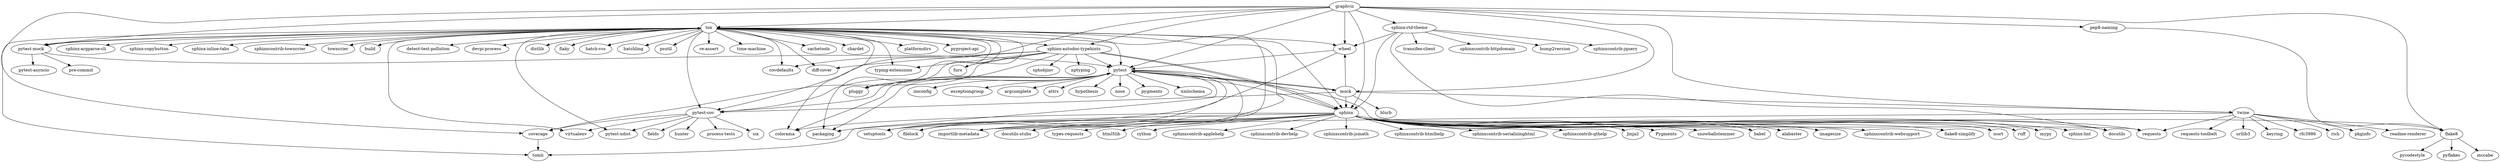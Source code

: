 digraph graphviz_2_dot {
	graphviz -> tox
	graphviz -> flake8
	graphviz -> "pep8-naming"
	graphviz -> wheel
	graphviz -> twine
	graphviz -> sphinx
	graphviz -> "sphinx-autodoc-typehints"
	graphviz -> "sphinx-rtd-theme"
	graphviz -> pytest
	graphviz -> "pytest-mock"
	graphviz -> mock
	graphviz -> "pytest-cov"
	graphviz -> coverage
	tox -> cachetools
	tox -> chardet
	tox -> colorama
	tox -> filelock
	tox -> "importlib-metadata"
	tox -> packaging
	tox -> platformdirs
	tox -> pluggy
	tox -> "pyproject-api"
	tox -> tomli
	tox -> "typing-extensions"
	tox -> virtualenv
	tox -> furo
	tox -> "sphinx-argparse-cli"
	tox -> "sphinx-autodoc-typehints"
	tox -> "sphinx-copybutton"
	tox -> "sphinx-inline-tabs"
	tox -> sphinx
	tox -> "sphinxcontrib-towncrier"
	tox -> towncrier
	tox -> build
	tox -> covdefaults
	tox -> "detect-test-pollution"
	tox -> "devpi-process"
	tox -> "diff-cover"
	tox -> distlib
	tox -> flaky
	tox -> "hatch-vcs"
	tox -> hatchling
	tox -> psutil
	tox -> "pytest-cov"
	tox -> "pytest-mock"
	tox -> "pytest-xdist"
	tox -> pytest
	tox -> "re-assert"
	tox -> "time-machine"
	tox -> wheel
	flake8 -> mccabe
	flake8 -> pycodestyle
	flake8 -> pyflakes
	"pep8-naming" -> flake8
	wheel -> pytest
	wheel -> setuptools
	twine -> pkginfo
	twine -> "readme-renderer"
	twine -> requests
	twine -> "requests-toolbelt"
	twine -> urllib3
	twine -> "importlib-metadata"
	twine -> keyring
	twine -> rfc3986
	twine -> rich
	sphinx -> "sphinxcontrib-applehelp"
	sphinx -> "sphinxcontrib-devhelp"
	sphinx -> "sphinxcontrib-jsmath"
	sphinx -> "sphinxcontrib-htmlhelp"
	sphinx -> "sphinxcontrib-serializinghtml"
	sphinx -> "sphinxcontrib-qthelp"
	sphinx -> Jinja2
	sphinx -> Pygments
	sphinx -> docutils
	sphinx -> snowballstemmer
	sphinx -> babel
	sphinx -> alabaster
	sphinx -> imagesize
	sphinx -> requests
	sphinx -> packaging
	sphinx -> "importlib-metadata"
	sphinx -> colorama
	sphinx -> "sphinxcontrib-websupport"
	sphinx -> flake8
	sphinx -> "flake8-simplify"
	sphinx -> isort
	sphinx -> ruff
	sphinx -> mypy
	sphinx -> "sphinx-lint"
	sphinx -> "docutils-stubs"
	sphinx -> "types-requests"
	sphinx -> pytest
	sphinx -> html5lib
	sphinx -> cython
	sphinx -> setuptools
	sphinx -> filelock
	"sphinx-autodoc-typehints" -> sphinx
	"sphinx-autodoc-typehints" -> furo
	"sphinx-autodoc-typehints" -> sphinx
	"sphinx-autodoc-typehints" -> nptyping
	"sphinx-autodoc-typehints" -> covdefaults
	"sphinx-autodoc-typehints" -> coverage
	"sphinx-autodoc-typehints" -> "diff-cover"
	"sphinx-autodoc-typehints" -> "pytest-cov"
	"sphinx-autodoc-typehints" -> pytest
	"sphinx-autodoc-typehints" -> sphobjinv
	"sphinx-autodoc-typehints" -> "typing-extensions"
	"sphinx-rtd-theme" -> sphinx
	"sphinx-rtd-theme" -> docutils
	"sphinx-rtd-theme" -> "sphinxcontrib-jquery"
	"sphinx-rtd-theme" -> "transifex-client"
	"sphinx-rtd-theme" -> "sphinxcontrib-httpdomain"
	"sphinx-rtd-theme" -> bump2version
	"sphinx-rtd-theme" -> wheel
	pytest -> iniconfig
	pytest -> packaging
	pytest -> pluggy
	pytest -> exceptiongroup
	pytest -> tomli
	pytest -> "importlib-metadata"
	pytest -> colorama
	pytest -> argcomplete
	pytest -> attrs
	pytest -> hypothesis
	pytest -> mock
	pytest -> nose
	pytest -> pygments
	pytest -> requests
	pytest -> setuptools
	pytest -> xmlschema
	"pytest-mock" -> pytest
	"pytest-mock" -> "pre-commit"
	"pytest-mock" -> tox
	"pytest-mock" -> "pytest-asyncio"
	mock -> twine
	mock -> wheel
	mock -> blurb
	mock -> sphinx
	mock -> pytest
	mock -> "pytest-cov"
	"pytest-cov" -> pytest
	"pytest-cov" -> coverage
	"pytest-cov" -> fields
	"pytest-cov" -> hunter
	"pytest-cov" -> "process-tests"
	"pytest-cov" -> six
	"pytest-cov" -> "pytest-xdist"
	"pytest-cov" -> virtualenv
	coverage -> tomli
}
